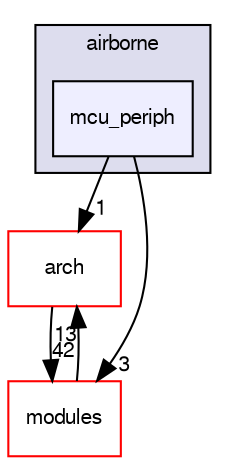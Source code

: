 digraph "sw/airborne/mcu_periph" {
  compound=true
  node [ fontsize="10", fontname="FreeSans"];
  edge [ labelfontsize="10", labelfontname="FreeSans"];
  subgraph clusterdir_5e9153041680afc3c016fd52fa730b56 {
    graph [ bgcolor="#ddddee", pencolor="black", label="airborne" fontname="FreeSans", fontsize="10", URL="dir_5e9153041680afc3c016fd52fa730b56.html"]
  dir_1ca43f6a116d741d80fb1d0555a2b198 [shape=box, label="mcu_periph", style="filled", fillcolor="#eeeeff", pencolor="black", URL="dir_1ca43f6a116d741d80fb1d0555a2b198.html"];
  }
  dir_fc6475eb39ea0144fb6697b809fd11a9 [shape=box label="arch" fillcolor="white" style="filled" color="red" URL="dir_fc6475eb39ea0144fb6697b809fd11a9.html"];
  dir_c2abcdd6ccb39c3582929c0e3f5651c2 [shape=box label="modules" fillcolor="white" style="filled" color="red" URL="dir_c2abcdd6ccb39c3582929c0e3f5651c2.html"];
  dir_1ca43f6a116d741d80fb1d0555a2b198->dir_fc6475eb39ea0144fb6697b809fd11a9 [headlabel="1", labeldistance=1.5 headhref="dir_000107_000002.html"];
  dir_1ca43f6a116d741d80fb1d0555a2b198->dir_c2abcdd6ccb39c3582929c0e3f5651c2 [headlabel="3", labeldistance=1.5 headhref="dir_000107_000031.html"];
  dir_fc6475eb39ea0144fb6697b809fd11a9->dir_c2abcdd6ccb39c3582929c0e3f5651c2 [headlabel="42", labeldistance=1.5 headhref="dir_000002_000031.html"];
  dir_c2abcdd6ccb39c3582929c0e3f5651c2->dir_fc6475eb39ea0144fb6697b809fd11a9 [headlabel="13", labeldistance=1.5 headhref="dir_000031_000002.html"];
}
